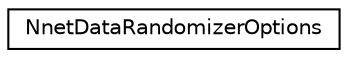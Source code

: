digraph "Graphical Class Hierarchy"
{
  edge [fontname="Helvetica",fontsize="10",labelfontname="Helvetica",labelfontsize="10"];
  node [fontname="Helvetica",fontsize="10",shape=record];
  rankdir="LR";
  Node0 [label="NnetDataRandomizerOptions",height=0.2,width=0.4,color="black", fillcolor="white", style="filled",URL="$structkaldi_1_1nnet1_1_1NnetDataRandomizerOptions.html",tooltip="Configuration variables that affect how frame-level shuffling is done. "];
}

